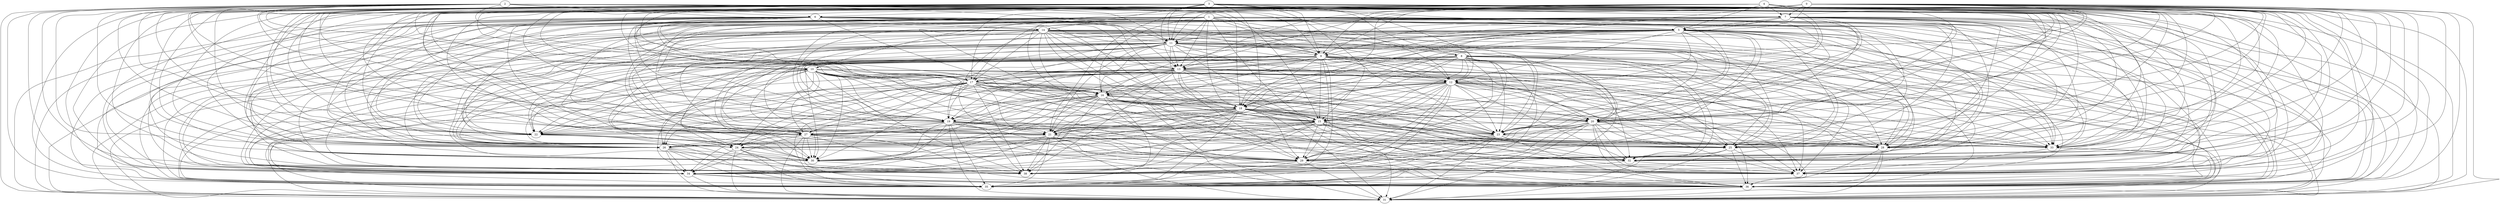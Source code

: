 digraph {
    0 -> 5;
    0 -> 7;
    0 -> 8;
    0 -> 9;
    0 -> 10;
    0 -> 11;
    0 -> 12;
    0 -> 13;
    0 -> 15;
    0 -> 16;
    0 -> 17;
    0 -> 18;
    0 -> 19;
    0 -> 20;
    0 -> 21;
    0 -> 22;
    0 -> 23;
    0 -> 24;
    0 -> 25;
    0 -> 26;
    0 -> 27;
    0 -> 28;
    0 -> 29;
    0 -> 30;
    0 -> 31;
    0 -> 32;
    0 -> 33;
    0 -> 34;
    0 -> 35;
    0 -> 36;
    0 -> 37;
    0 -> 38;
    1 -> 5;
    1 -> 8;
    1 -> 9;
    1 -> 10;
    1 -> 11;
    1 -> 12;
    1 -> 13;
    1 -> 15;
    1 -> 16;
    1 -> 17;
    1 -> 18;
    1 -> 19;
    1 -> 20;
    1 -> 21;
    1 -> 22;
    1 -> 23;
    1 -> 24;
    1 -> 25;
    1 -> 26;
    1 -> 27;
    1 -> 28;
    1 -> 29;
    1 -> 30;
    1 -> 31;
    1 -> 32;
    1 -> 33;
    1 -> 34;
    1 -> 35;
    1 -> 36;
    1 -> 37;
    1 -> 38;
    2 -> 6;
    2 -> 9;
    2 -> 10;
    2 -> 11;
    2 -> 12;
    2 -> 13;
    2 -> 14;
    2 -> 15;
    2 -> 16;
    2 -> 17;
    2 -> 18;
    2 -> 19;
    2 -> 20;
    2 -> 21;
    2 -> 22;
    2 -> 23;
    2 -> 24;
    2 -> 25;
    2 -> 26;
    2 -> 27;
    2 -> 28;
    2 -> 29;
    2 -> 30;
    2 -> 31;
    2 -> 32;
    2 -> 33;
    2 -> 34;
    2 -> 35;
    2 -> 36;
    2 -> 37;
    2 -> 38;
    3 -> 5;
    3 -> 6;
    3 -> 7;
    3 -> 8;
    3 -> 9;
    3 -> 10;
    3 -> 11;
    3 -> 12;
    3 -> 13;
    3 -> 14;
    3 -> 15;
    3 -> 16;
    3 -> 17;
    3 -> 18;
    3 -> 19;
    3 -> 20;
    3 -> 21;
    3 -> 22;
    3 -> 23;
    3 -> 24;
    3 -> 25;
    3 -> 26;
    3 -> 27;
    3 -> 28;
    3 -> 29;
    3 -> 30;
    3 -> 31;
    3 -> 32;
    3 -> 33;
    3 -> 34;
    3 -> 35;
    3 -> 36;
    3 -> 37;
    3 -> 38;
    4 -> 5;
    4 -> 7;
    4 -> 9;
    4 -> 11;
    4 -> 12;
    4 -> 13;
    4 -> 15;
    4 -> 16;
    4 -> 17;
    4 -> 18;
    4 -> 19;
    4 -> 20;
    4 -> 21;
    4 -> 22;
    4 -> 23;
    4 -> 24;
    4 -> 25;
    4 -> 26;
    4 -> 27;
    4 -> 28;
    4 -> 29;
    4 -> 30;
    4 -> 31;
    4 -> 32;
    4 -> 33;
    4 -> 34;
    4 -> 35;
    4 -> 36;
    4 -> 37;
    4 -> 38;
    5 -> 9;
    5 -> 11;
    5 -> 12;
    5 -> 13;
    5 -> 15;
    5 -> 16;
    5 -> 17;
    5 -> 18;
    5 -> 19;
    5 -> 20;
    5 -> 21;
    5 -> 22;
    5 -> 23;
    5 -> 24;
    5 -> 25;
    5 -> 26;
    5 -> 27;
    5 -> 28;
    5 -> 29;
    5 -> 30;
    5 -> 31;
    5 -> 32;
    5 -> 33;
    5 -> 34;
    5 -> 35;
    5 -> 36;
    5 -> 37;
    5 -> 38;
    6 -> 9;
    6 -> 10;
    6 -> 11;
    6 -> 12;
    6 -> 13;
    6 -> 14;
    6 -> 15;
    6 -> 16;
    6 -> 17;
    6 -> 18;
    6 -> 19;
    6 -> 20;
    6 -> 21;
    6 -> 22;
    6 -> 23;
    6 -> 24;
    6 -> 25;
    6 -> 26;
    6 -> 27;
    6 -> 28;
    6 -> 29;
    6 -> 30;
    6 -> 31;
    6 -> 32;
    6 -> 33;
    6 -> 34;
    6 -> 35;
    6 -> 36;
    6 -> 37;
    6 -> 38;
    7 -> 5;
    7 -> 9;
    7 -> 11;
    7 -> 12;
    7 -> 13;
    7 -> 15;
    7 -> 16;
    7 -> 17;
    7 -> 18;
    7 -> 19;
    7 -> 20;
    7 -> 21;
    7 -> 22;
    7 -> 23;
    7 -> 24;
    7 -> 25;
    7 -> 26;
    7 -> 27;
    7 -> 28;
    7 -> 29;
    7 -> 30;
    7 -> 31;
    7 -> 32;
    7 -> 33;
    7 -> 34;
    7 -> 35;
    7 -> 36;
    7 -> 37;
    7 -> 38;
    8 -> 12;
    8 -> 13;
    8 -> 15;
    8 -> 16;
    8 -> 17;
    8 -> 18;
    8 -> 19;
    8 -> 20;
    8 -> 21;
    8 -> 22;
    8 -> 23;
    8 -> 24;
    8 -> 25;
    8 -> 26;
    8 -> 27;
    8 -> 28;
    8 -> 29;
    8 -> 30;
    8 -> 31;
    8 -> 32;
    8 -> 33;
    8 -> 34;
    8 -> 35;
    8 -> 36;
    8 -> 37;
    8 -> 38;
    9 -> 12;
    9 -> 13;
    9 -> 15;
    9 -> 16;
    9 -> 17;
    9 -> 18;
    9 -> 19;
    9 -> 20;
    9 -> 21;
    9 -> 22;
    9 -> 23;
    9 -> 24;
    9 -> 25;
    9 -> 26;
    9 -> 27;
    9 -> 28;
    9 -> 29;
    9 -> 30;
    9 -> 31;
    9 -> 32;
    9 -> 33;
    9 -> 34;
    9 -> 35;
    9 -> 36;
    9 -> 37;
    9 -> 38;
    10 -> 15;
    10 -> 16;
    10 -> 17;
    10 -> 18;
    10 -> 19;
    10 -> 20;
    10 -> 21;
    10 -> 22;
    10 -> 23;
    10 -> 24;
    10 -> 25;
    10 -> 26;
    10 -> 27;
    10 -> 28;
    10 -> 29;
    10 -> 30;
    10 -> 31;
    10 -> 32;
    10 -> 33;
    10 -> 34;
    10 -> 35;
    10 -> 36;
    10 -> 37;
    10 -> 38;
    11 -> 9;
    11 -> 12;
    11 -> 13;
    11 -> 15;
    11 -> 16;
    11 -> 17;
    11 -> 18;
    11 -> 19;
    11 -> 20;
    11 -> 21;
    11 -> 22;
    11 -> 23;
    11 -> 24;
    11 -> 25;
    11 -> 26;
    11 -> 27;
    11 -> 28;
    11 -> 29;
    11 -> 30;
    11 -> 31;
    11 -> 32;
    11 -> 33;
    11 -> 34;
    11 -> 35;
    11 -> 36;
    11 -> 37;
    11 -> 38;
    12 -> 15;
    12 -> 16;
    12 -> 18;
    12 -> 19;
    12 -> 20;
    12 -> 21;
    12 -> 22;
    12 -> 23;
    12 -> 24;
    12 -> 25;
    12 -> 26;
    12 -> 27;
    12 -> 28;
    12 -> 29;
    12 -> 30;
    12 -> 31;
    12 -> 32;
    12 -> 33;
    12 -> 34;
    12 -> 35;
    12 -> 36;
    12 -> 37;
    12 -> 38;
    13 -> 15;
    13 -> 16;
    13 -> 17;
    13 -> 18;
    13 -> 19;
    13 -> 20;
    13 -> 21;
    13 -> 22;
    13 -> 23;
    13 -> 24;
    13 -> 25;
    13 -> 26;
    13 -> 27;
    13 -> 28;
    13 -> 29;
    13 -> 30;
    13 -> 31;
    13 -> 32;
    13 -> 33;
    13 -> 34;
    13 -> 35;
    13 -> 36;
    13 -> 37;
    13 -> 38;
    14 -> 9;
    14 -> 11;
    14 -> 12;
    14 -> 13;
    14 -> 15;
    14 -> 16;
    14 -> 17;
    14 -> 18;
    14 -> 19;
    14 -> 20;
    14 -> 21;
    14 -> 22;
    14 -> 23;
    14 -> 24;
    14 -> 25;
    14 -> 26;
    14 -> 27;
    14 -> 28;
    14 -> 29;
    14 -> 30;
    14 -> 31;
    14 -> 32;
    14 -> 33;
    14 -> 34;
    14 -> 35;
    14 -> 36;
    14 -> 37;
    14 -> 38;
    15 -> 21;
    15 -> 23;
    15 -> 24;
    15 -> 25;
    15 -> 26;
    15 -> 27;
    15 -> 28;
    15 -> 29;
    15 -> 30;
    15 -> 31;
    15 -> 32;
    15 -> 33;
    15 -> 34;
    15 -> 35;
    15 -> 36;
    15 -> 37;
    15 -> 38;
    16 -> 15;
    16 -> 18;
    16 -> 19;
    16 -> 20;
    16 -> 21;
    16 -> 22;
    16 -> 23;
    16 -> 24;
    16 -> 25;
    16 -> 26;
    16 -> 27;
    16 -> 28;
    16 -> 29;
    16 -> 30;
    16 -> 31;
    16 -> 32;
    16 -> 33;
    16 -> 34;
    16 -> 35;
    16 -> 36;
    16 -> 37;
    16 -> 38;
    17 -> 15;
    17 -> 16;
    17 -> 18;
    17 -> 19;
    17 -> 20;
    17 -> 21;
    17 -> 22;
    17 -> 23;
    17 -> 24;
    17 -> 25;
    17 -> 26;
    17 -> 27;
    17 -> 28;
    17 -> 29;
    17 -> 30;
    17 -> 31;
    17 -> 32;
    17 -> 33;
    17 -> 34;
    17 -> 35;
    17 -> 36;
    17 -> 37;
    17 -> 38;
    18 -> 15;
    18 -> 19;
    18 -> 20;
    18 -> 21;
    18 -> 22;
    18 -> 23;
    18 -> 24;
    18 -> 25;
    18 -> 26;
    18 -> 27;
    18 -> 28;
    18 -> 29;
    18 -> 30;
    18 -> 31;
    18 -> 32;
    18 -> 33;
    18 -> 34;
    18 -> 35;
    18 -> 36;
    18 -> 37;
    18 -> 38;
    19 -> 22;
    19 -> 23;
    19 -> 25;
    19 -> 26;
    19 -> 27;
    19 -> 28;
    19 -> 29;
    19 -> 30;
    19 -> 31;
    19 -> 32;
    19 -> 33;
    19 -> 34;
    19 -> 35;
    19 -> 36;
    19 -> 37;
    19 -> 38;
    20 -> 22;
    20 -> 23;
    20 -> 25;
    20 -> 26;
    20 -> 28;
    20 -> 29;
    20 -> 30;
    20 -> 31;
    20 -> 32;
    20 -> 33;
    20 -> 34;
    20 -> 35;
    20 -> 36;
    20 -> 37;
    20 -> 38;
    21 -> 24;
    21 -> 26;
    21 -> 28;
    21 -> 29;
    21 -> 30;
    21 -> 31;
    21 -> 34;
    21 -> 35;
    21 -> 36;
    21 -> 37;
    21 -> 38;
    22 -> 30;
    22 -> 31;
    22 -> 35;
    22 -> 36;
    22 -> 38;
    23 -> 28;
    23 -> 29;
    23 -> 31;
    23 -> 34;
    23 -> 35;
    23 -> 36;
    23 -> 38;
    24 -> 29;
    24 -> 30;
    24 -> 31;
    24 -> 34;
    24 -> 35;
    24 -> 36;
    24 -> 38;
    25 -> 31;
    25 -> 32;
    25 -> 35;
    25 -> 36;
    25 -> 37;
    26 -> 30;
    26 -> 31;
    26 -> 34;
    26 -> 35;
    26 -> 36;
    26 -> 38;
    27 -> 25;
    27 -> 26;
    27 -> 30;
    27 -> 31;
    27 -> 32;
    27 -> 33;
    27 -> 34;
    27 -> 35;
    27 -> 36;
    27 -> 37;
    27 -> 38;
    28 -> 31;
    28 -> 35;
    28 -> 36;
    29 -> 31;
    29 -> 34;
    29 -> 35;
    29 -> 36;
    29 -> 38;
    30 -> 38;
    32 -> 35;
    32 -> 37;
    33 -> 31;
    33 -> 36;
    33 -> 37;
    34 -> 31;
    34 -> 35;
    34 -> 36;
    36 -> 31;
}